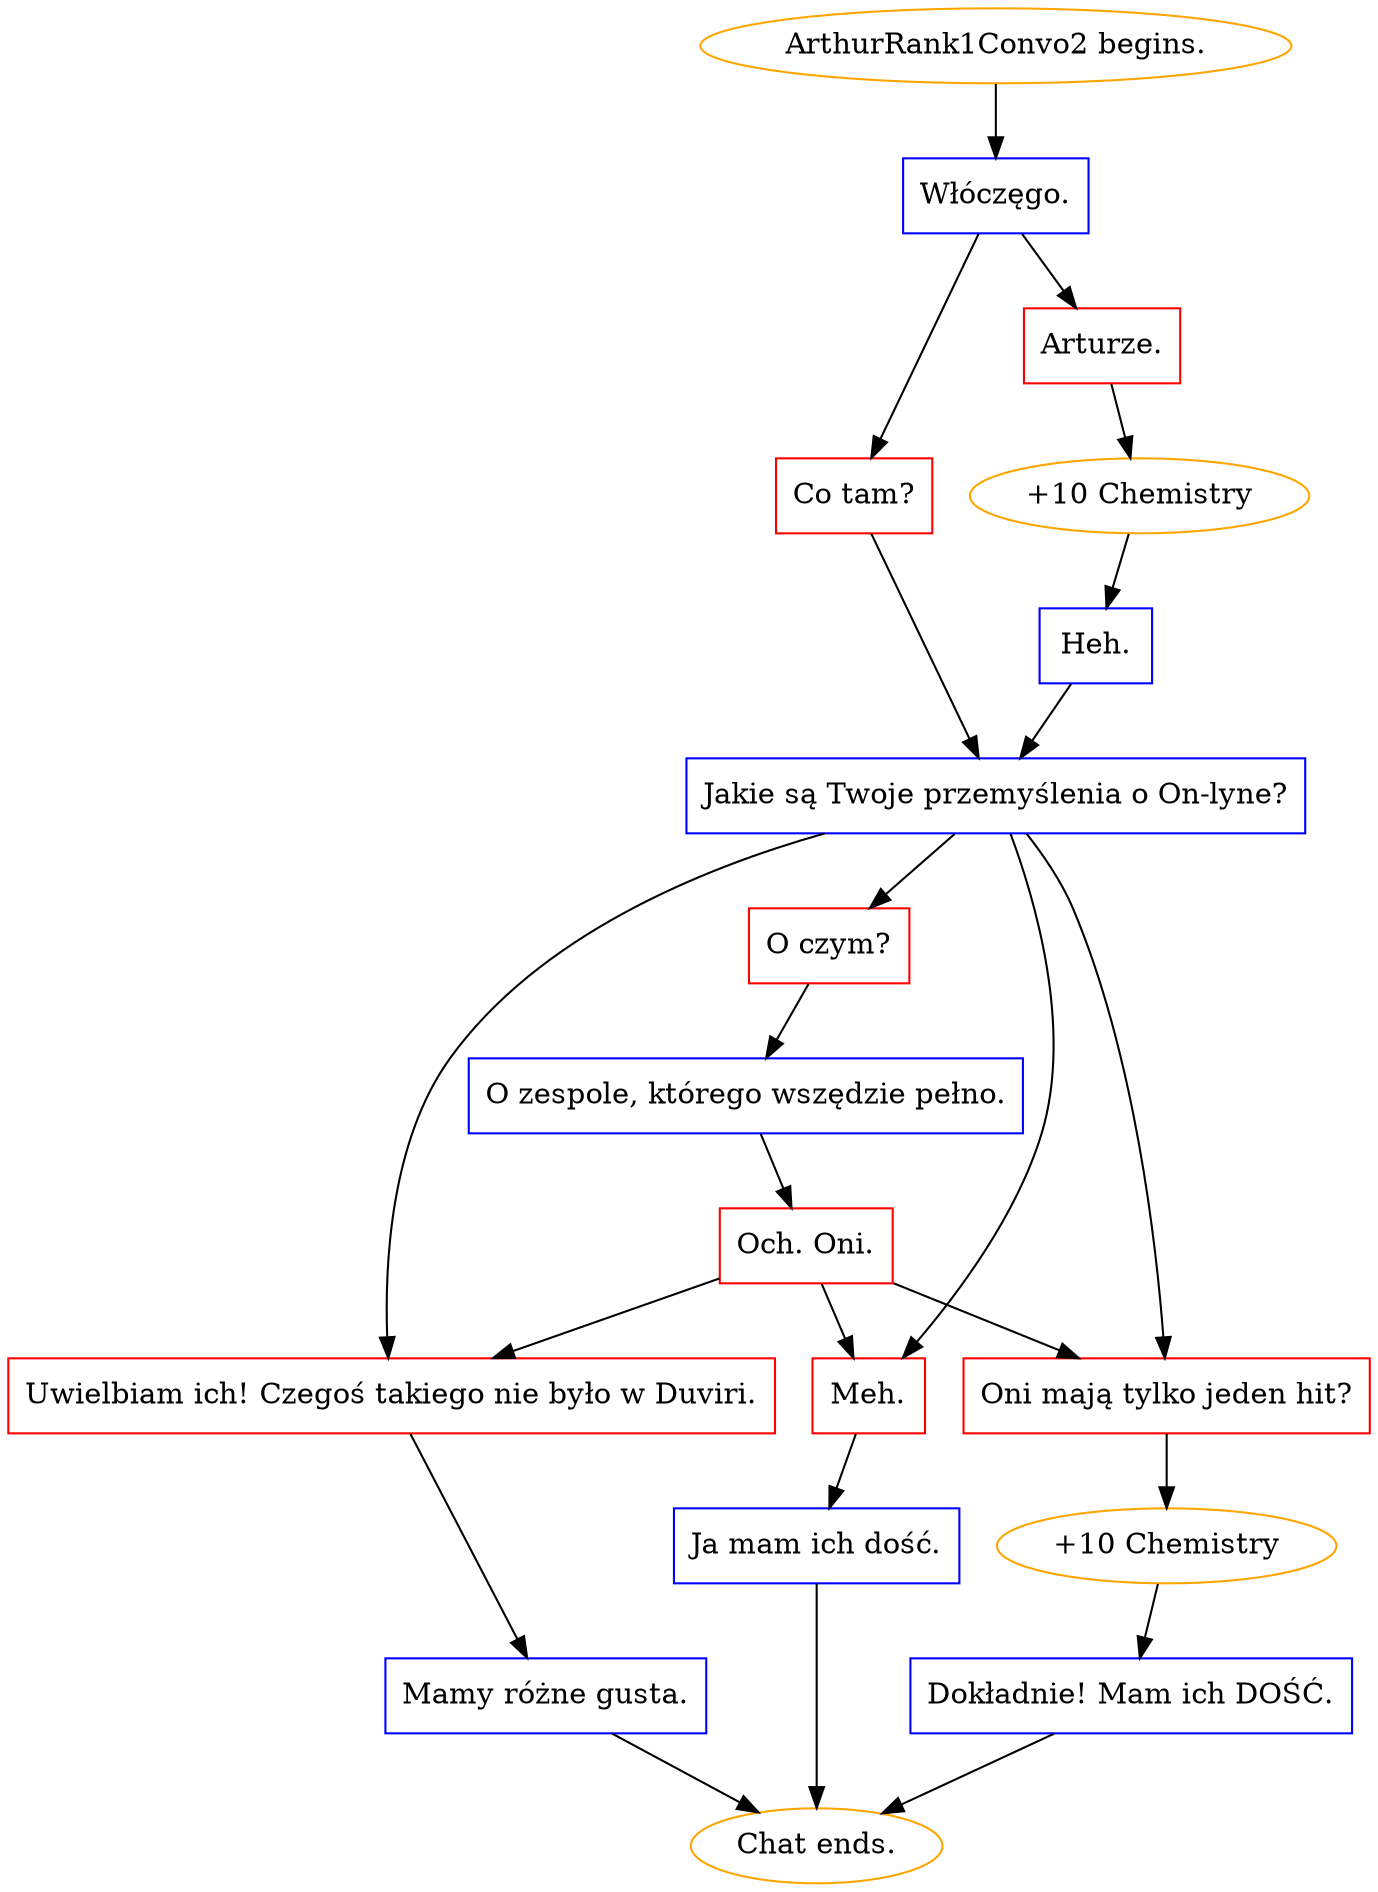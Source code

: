 digraph {
	"ArthurRank1Convo2 begins." [color=orange];
		"ArthurRank1Convo2 begins." -> j405009314;
	j405009314 [label="Włóczęgo.",shape=box,color=blue];
		j405009314 -> j3725582837;
		j405009314 -> j1987846548;
	j3725582837 [label="Arturze.",shape=box,color=red];
		j3725582837 -> j56699783;
	j1987846548 [label="Co tam?",shape=box,color=red];
		j1987846548 -> j2821507740;
	j56699783 [label="+10 Chemistry",color=orange];
		j56699783 -> j1344544195;
	j2821507740 [label="Jakie są Twoje przemyślenia o On-lyne?",shape=box,color=blue];
		j2821507740 -> j19674735;
		j2821507740 -> j1876706832;
		j2821507740 -> j2615066564;
		j2821507740 -> j732400671;
	j1344544195 [label="Heh.",shape=box,color=blue];
		j1344544195 -> j2821507740;
	j19674735 [label="O czym?",shape=box,color=red];
		j19674735 -> j3383722288;
	j1876706832 [label="Oni mają tylko jeden hit?",shape=box,color=red];
		j1876706832 -> j1311468511;
	j2615066564 [label="Uwielbiam ich! Czegoś takiego nie było w Duviri.",shape=box,color=red];
		j2615066564 -> j2629766216;
	j732400671 [label="Meh.",shape=box,color=red];
		j732400671 -> j2623431374;
	j3383722288 [label="O zespole, którego wszędzie pełno.",shape=box,color=blue];
		j3383722288 -> j140042303;
	j1311468511 [label="+10 Chemistry",color=orange];
		j1311468511 -> j744254986;
	j2629766216 [label="Mamy różne gusta.",shape=box,color=blue];
		j2629766216 -> "Chat ends.";
	j2623431374 [label="Ja mam ich dość.",shape=box,color=blue];
		j2623431374 -> "Chat ends.";
	j140042303 [label="Och. Oni.",shape=box,color=red];
		j140042303 -> j1876706832;
		j140042303 -> j2615066564;
		j140042303 -> j732400671;
	j744254986 [label="Dokładnie! Mam ich DOŚĆ.",shape=box,color=blue];
		j744254986 -> "Chat ends.";
	"Chat ends." [color=orange];
}